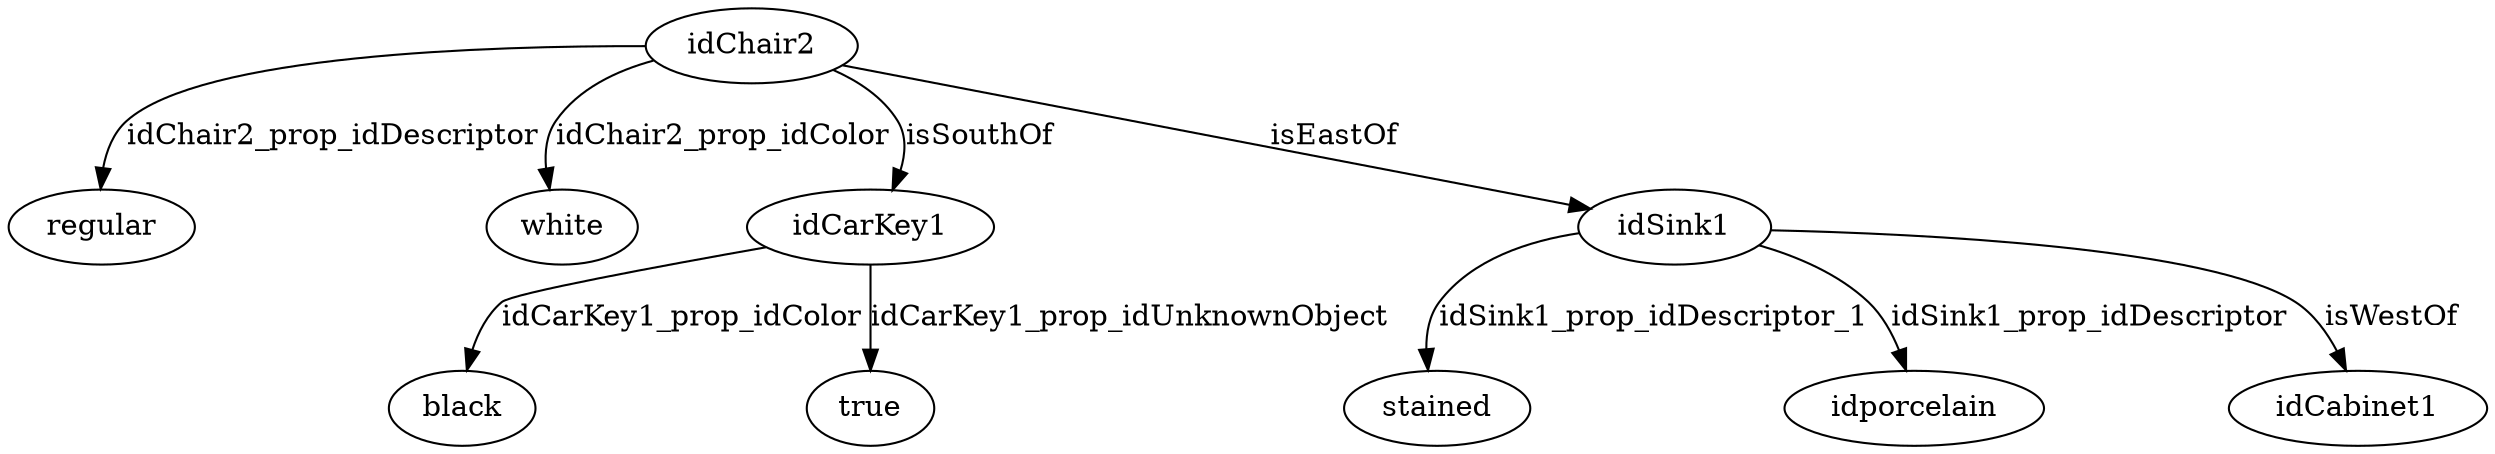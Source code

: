 strict digraph  {
idChair2 [node_type=entity_node, root=root];
regular;
white;
idCarKey1;
black;
true;
idSink1;
stained;
idporcelain;
idCabinet1;
idChair2 -> regular  [edge_type=property, label=idChair2_prop_idDescriptor];
idChair2 -> white  [edge_type=property, label=idChair2_prop_idColor];
idChair2 -> idCarKey1  [edge_type=relationship, label=isSouthOf];
idChair2 -> idSink1  [edge_type=relationship, label=isEastOf];
idCarKey1 -> black  [edge_type=property, label=idCarKey1_prop_idColor];
idCarKey1 -> true  [edge_type=property, label=idCarKey1_prop_idUnknownObject];
idSink1 -> stained  [edge_type=property, label=idSink1_prop_idDescriptor_1];
idSink1 -> idporcelain  [edge_type=property, label=idSink1_prop_idDescriptor];
idSink1 -> idCabinet1  [edge_type=relationship, label=isWestOf];
}
